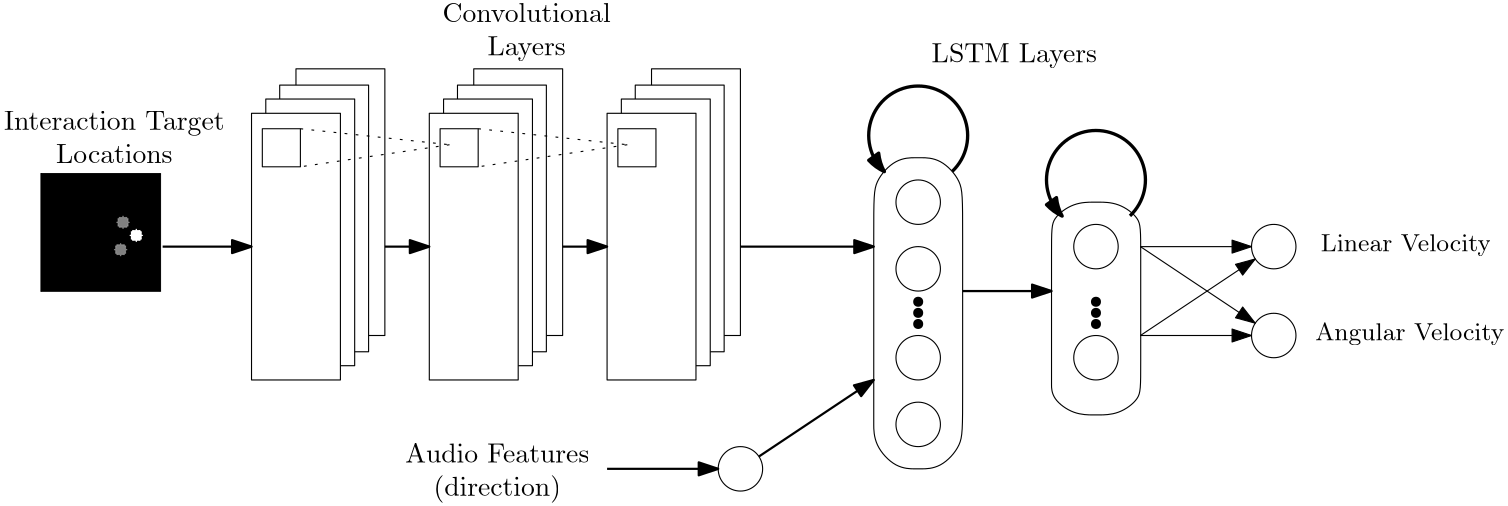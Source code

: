 <?xml version="1.0"?>
<!DOCTYPE ipe SYSTEM "ipe.dtd">
<ipe version="70005" creator="Ipe 7.1.4">
<info created="D:20160920112745" modified="D:20161123180038"/>
<bitmap id="1" width="100" height="100" length="90" ColorSpace="DeviceGray" Filter="FlateDecode" BitsPerComponent="8" encoding="base64">
eNrt1jEOwCAMBEGe7p87BVXaSD4RNPOBLdAJrwUAAADf1HhgCyRGI5c0qpIR73HEPiI7f+vx
wBZIjEYuaXQnI97jiH1Edu7y8dO6fFw+v7l8AACAEQ97VaGw
</bitmap>
<ipestyle name="basic">
<symbol name="arrow/arc(spx)">
<path stroke="sym-stroke" fill="sym-stroke" pen="sym-pen">
0 0 m
-1 0.333 l
-1 -0.333 l
h
</path>
</symbol>
<symbol name="arrow/farc(spx)">
<path stroke="sym-stroke" fill="white" pen="sym-pen">
0 0 m
-1 0.333 l
-1 -0.333 l
h
</path>
</symbol>
<symbol name="mark/circle(sx)" transformations="translations">
<path fill="sym-stroke">
0.6 0 0 0.6 0 0 e
0.4 0 0 0.4 0 0 e
</path>
</symbol>
<symbol name="mark/disk(sx)" transformations="translations">
<path fill="sym-stroke">
0.6 0 0 0.6 0 0 e
</path>
</symbol>
<symbol name="mark/fdisk(sfx)" transformations="translations">
<group>
<path fill="sym-fill">
0.5 0 0 0.5 0 0 e
</path>
<path fill="sym-stroke" fillrule="eofill">
0.6 0 0 0.6 0 0 e
0.4 0 0 0.4 0 0 e
</path>
</group>
</symbol>
<symbol name="mark/box(sx)" transformations="translations">
<path fill="sym-stroke" fillrule="eofill">
-0.6 -0.6 m
0.6 -0.6 l
0.6 0.6 l
-0.6 0.6 l
h
-0.4 -0.4 m
0.4 -0.4 l
0.4 0.4 l
-0.4 0.4 l
h
</path>
</symbol>
<symbol name="mark/square(sx)" transformations="translations">
<path fill="sym-stroke">
-0.6 -0.6 m
0.6 -0.6 l
0.6 0.6 l
-0.6 0.6 l
h
</path>
</symbol>
<symbol name="mark/fsquare(sfx)" transformations="translations">
<group>
<path fill="sym-fill">
-0.5 -0.5 m
0.5 -0.5 l
0.5 0.5 l
-0.5 0.5 l
h
</path>
<path fill="sym-stroke" fillrule="eofill">
-0.6 -0.6 m
0.6 -0.6 l
0.6 0.6 l
-0.6 0.6 l
h
-0.4 -0.4 m
0.4 -0.4 l
0.4 0.4 l
-0.4 0.4 l
h
</path>
</group>
</symbol>
<symbol name="mark/cross(sx)" transformations="translations">
<group>
<path fill="sym-stroke">
-0.43 -0.57 m
0.57 0.43 l
0.43 0.57 l
-0.57 -0.43 l
h
</path>
<path fill="sym-stroke">
-0.43 0.57 m
0.57 -0.43 l
0.43 -0.57 l
-0.57 0.43 l
h
</path>
</group>
</symbol>
<symbol name="arrow/fnormal(spx)">
<path stroke="sym-stroke" fill="white" pen="sym-pen">
0 0 m
-1 0.333 l
-1 -0.333 l
h
</path>
</symbol>
<symbol name="arrow/pointed(spx)">
<path stroke="sym-stroke" fill="sym-stroke" pen="sym-pen">
0 0 m
-1 0.333 l
-0.8 0 l
-1 -0.333 l
h
</path>
</symbol>
<symbol name="arrow/fpointed(spx)">
<path stroke="sym-stroke" fill="white" pen="sym-pen">
0 0 m
-1 0.333 l
-0.8 0 l
-1 -0.333 l
h
</path>
</symbol>
<symbol name="arrow/linear(spx)">
<path stroke="sym-stroke" pen="sym-pen">
-1 0.333 m
0 0 l
-1 -0.333 l
</path>
</symbol>
<symbol name="arrow/fdouble(spx)">
<path stroke="sym-stroke" fill="white" pen="sym-pen">
0 0 m
-1 0.333 l
-1 -0.333 l
h
-1 0 m
-2 0.333 l
-2 -0.333 l
h
</path>
</symbol>
<symbol name="arrow/double(spx)">
<path stroke="sym-stroke" fill="sym-stroke" pen="sym-pen">
0 0 m
-1 0.333 l
-1 -0.333 l
h
-1 0 m
-2 0.333 l
-2 -0.333 l
h
</path>
</symbol>
<pen name="heavier" value="0.8"/>
<pen name="fat" value="1.2"/>
<pen name="ultrafat" value="2"/>
<symbolsize name="large" value="5"/>
<symbolsize name="small" value="2"/>
<symbolsize name="tiny" value="1.1"/>
<arrowsize name="large" value="10"/>
<arrowsize name="small" value="5"/>
<arrowsize name="tiny" value="3"/>
<color name="red" value="1 0 0"/>
<color name="green" value="0 1 0"/>
<color name="blue" value="0 0 1"/>
<color name="yellow" value="1 1 0"/>
<color name="orange" value="1 0.647 0"/>
<color name="gold" value="1 0.843 0"/>
<color name="purple" value="0.627 0.125 0.941"/>
<color name="gray" value="0.745"/>
<color name="brown" value="0.647 0.165 0.165"/>
<color name="navy" value="0 0 0.502"/>
<color name="pink" value="1 0.753 0.796"/>
<color name="seagreen" value="0.18 0.545 0.341"/>
<color name="turquoise" value="0.251 0.878 0.816"/>
<color name="violet" value="0.933 0.51 0.933"/>
<color name="darkblue" value="0 0 0.545"/>
<color name="darkcyan" value="0 0.545 0.545"/>
<color name="darkgray" value="0.663"/>
<color name="darkgreen" value="0 0.392 0"/>
<color name="darkmagenta" value="0.545 0 0.545"/>
<color name="darkorange" value="1 0.549 0"/>
<color name="darkred" value="0.545 0 0"/>
<color name="lightblue" value="0.678 0.847 0.902"/>
<color name="lightcyan" value="0.878 1 1"/>
<color name="lightgray" value="0.827"/>
<color name="lightgreen" value="0.565 0.933 0.565"/>
<color name="lightyellow" value="1 1 0.878"/>
<dashstyle name="dashed" value="[4] 0"/>
<dashstyle name="dotted" value="[1 3] 0"/>
<dashstyle name="dash dotted" value="[4 2 1 2] 0"/>
<dashstyle name="dash dot dotted" value="[4 2 1 2 1 2] 0"/>
<textsize name="large" value="\large"/>
<textsize name="Large" value="\Large"/>
<textsize name="LARGE" value="\LARGE"/>
<textsize name="huge" value="\huge"/>
<textsize name="Huge" value="\Huge"/>
<textsize name="small" value="\small"/>
<textsize name="footnote" value="\footnotesize"/>
<textsize name="tiny" value="\tiny"/>
<textstyle name="center" begin="\begin{center}" end="\end{center}"/>
<textstyle name="itemize" begin="\begin{itemize}" end="\end{itemize}"/>
<textstyle name="item" begin="\begin{itemize}\item{}" end="\end{itemize}"/>
<gridsize name="4 pts" value="4"/>
<gridsize name="8 pts (~3 mm)" value="8"/>
<gridsize name="16 pts (~6 mm)" value="16"/>
<gridsize name="32 pts (~12 mm)" value="32"/>
<gridsize name="10 pts (~3.5 mm)" value="10"/>
<gridsize name="20 pts (~7 mm)" value="20"/>
<gridsize name="14 pts (~5 mm)" value="14"/>
<gridsize name="28 pts (~10 mm)" value="28"/>
<gridsize name="56 pts (~20 mm)" value="56"/>
<anglesize name="90 deg" value="90"/>
<anglesize name="60 deg" value="60"/>
<anglesize name="45 deg" value="45"/>
<anglesize name="30 deg" value="30"/>
<anglesize name="22.5 deg" value="22.5"/>
<tiling name="falling" angle="-60" step="4" width="1"/>
<tiling name="rising" angle="30" step="4" width="1"/>
</ipestyle>
<page>
<layer name="alpha"/>
<view layers="alpha" active="alpha"/>
<image layer="alpha" matrix="0.578921 0 0 0.570443 -130.518 436.95" rect="260.005 383.505 334.995 458.495" bitmap="1"/>
<path matrix="0.5 0 0 0.6 24 284.8" stroke="black" fill="white">
176 752 m
176 592 l
240 592 l
240 752 l
h
</path>
<path matrix="0.5 0 0 0.6 18.1431 278.943" stroke="black" fill="1">
176 752 m
176 592 l
240 592 l
240 752 l
h
</path>
<path matrix="0.5 0 0 0.6 13.1347 273.935" stroke="black" fill="1">
176 752 m
176 592 l
240 592 l
240 752 l
h
</path>
<path matrix="0.5 0 0 0.6 16 278.4" stroke="black" fill="white">
160 736 m
160 576 l
224 576 l
224 736 l
h
</path>
<path matrix="0.5 0 0 0.6 88 284.8" stroke="black" fill="white">
176 752 m
176 592 l
240 592 l
240 752 l
h
</path>
<path matrix="0.5 0 0 0.6 82.1431 278.943" stroke="black" fill="1">
176 752 m
176 592 l
240 592 l
240 752 l
h
</path>
<path matrix="0.5 0 0 0.6 77.1347 273.935" stroke="black" fill="1">
176 752 m
176 592 l
240 592 l
240 752 l
h
</path>
<path matrix="0.5 0 0 0.6 80 278.4" stroke="black" fill="white">
160 736 m
160 576 l
224 576 l
224 736 l
h
</path>
<path matrix="0.5 0 0 0.6 152 284.8" stroke="black" fill="white">
176 752 m
176 592 l
240 592 l
240 752 l
h
</path>
<path matrix="0.5 0 0 0.6 146.143 278.943" stroke="black" fill="1">
176 752 m
176 592 l
240 592 l
240 752 l
h
</path>
<path matrix="0.5 0 0 0.6 141.135 273.935" stroke="black" fill="1">
176 752 m
176 592 l
240 592 l
240 752 l
h
</path>
<path matrix="0.5 0 0 0.6 144 278.4" stroke="black" fill="white">
160 736 m
160 576 l
224 576 l
224 736 l
h
</path>
<path stroke="black">
99.8867 714.441 m
99.8867 700.734 l
113.594 700.734 l
113.594 714.441 l
h
</path>
<path matrix="0.5 0 0 0.5 168 312" stroke="black">
16 0 0 16 336 704 e
</path>
<path matrix="0.5 0 0 0.5 168 304" stroke="black">
16 0 0 16 336 656 e
</path>
<path matrix="0.5 0 0 0.5 168 304" stroke="black">
16 0 0 16 336 608 e
</path>
<path matrix="0.5 0 0 0.5 168 312" stroke="black">
16 0 0 16 336 752 e
</path>
<path matrix="0.5 0 0 0.538462 168 281.846" stroke="black">
304 752
304 768
320 784
336 784
336 784
352 784
368 768
368 752
368 608
368 592
352 576
336 576
336 576
320 576
304 592
304 608
304 608 u
</path>
<use matrix="0.5 0 0 0.25 128 472.147" name="mark/disk(sx)" pos="416 720" size="normal" stroke="black"/>
<use matrix="0.5 0 0 0.25 128 472.147" name="mark/disk(sx)" pos="416 704" size="normal" stroke="black"/>
<use matrix="0.5 0 0 0.25 128 472.147" name="mark/disk(sx)" pos="416 688" size="normal" stroke="black"/>
<path matrix="0.5 0 0 0.5 232 304" stroke="black">
16 0 0 16 336 656 e
</path>
<path matrix="0.5 0 0 0.5 232 296" stroke="black">
16 0 0 16 336 752 e
</path>
<use matrix="0.5 0 0 0.25 192 472.147" name="mark/disk(sx)" pos="416 720" size="normal" stroke="black"/>
<use matrix="0.5 0 0 0.25 192 472.147" name="mark/disk(sx)" pos="416 704" size="normal" stroke="black"/>
<use matrix="0.5 0 0 0.25 192 472.147" name="mark/disk(sx)" pos="416 688" size="normal" stroke="black"/>
<path stroke="black" pen="fat" arrow="arc/normal">
348.239 699.061 m
17.8098 0 0 17.8098 336 712 323.827 699 a
</path>
<path matrix="1 0 0 1 64 -16" stroke="black" pen="fat" arrow="arc/normal">
348.239 699.061 m
17.8098 0 0 17.8098 336 712 323.827 699 a
</path>
<path matrix="0.5 0 0 0.5 296 296" stroke="black">
16 0 0 16 336 752 e
</path>
<path matrix="0.5 0 0 0.5 296 264" stroke="black">
16 0 0 16 336 752 e
</path>
<path matrix="0.5 0 0 0.5 104 216" stroke="black">
16 0 0 16 336 752 e
</path>
<path matrix="1 0 0 1 64 0" stroke="black">
99.8867 714.441 m
99.8867 700.734 l
113.594 700.734 l
113.594 714.441 l
h
</path>
<path matrix="1 0 0 1 128 0" stroke="black">
99.8867 714.441 m
99.8867 700.734 l
113.594 700.734 l
113.594 714.441 l
h
</path>
<path stroke="black" dash="dotted">
113.594 714.441 m
167.287 708.683 l
</path>
<path stroke="black" dash="dotted">
167.287 708.683 m
113.594 700.734 l
</path>
<path matrix="1 0 0 1 64 0" stroke="black" dash="dotted">
113.594 714.441 m
167.287 708.683 l
</path>
<path matrix="1 0 0 1 64 0" stroke="black" dash="dotted">
167.287 708.683 m
113.594 700.734 l
</path>
<path stroke="black" pen="heavier" arrow="normal/normal">
64 672 m
96 672 l
</path>
<path stroke="black" pen="heavier" arrow="normal/normal">
144 672 m
160 672 l
</path>
<path stroke="black" pen="heavier" arrow="normal/normal">
208 672 m
224 672 l
</path>
<path matrix="0.501665 0 0 0.368194 231.494 399.336" stroke="black">
304 752
304 768
320 784
336 784
336 784
352 784
368 768
368 752
368 608
368 592
352 576
336 576
336 576
320 576
304 592
304 608
304 608 u
</path>
<path stroke="black" pen="heavier" arrow="normal/normal">
224 592 m
264 592 l
</path>
<path stroke="black" pen="heavier" arrow="normal/normal">
278.656 596.438 m
320 624 l
</path>
<path stroke="black" pen="heavier" arrow="normal/normal">
272 672 m
320 672 l
</path>
<path stroke="black" pen="heavier" arrow="normal/normal">
352 656 m
384 656 l
</path>
<path stroke="black" arrow="normal/normal">
416 672 m
456 672 l
</path>
<path stroke="black" arrow="normal/normal">
416 672 m
457.344 644.438 l
</path>
<path stroke="black" arrow="normal/normal">
416 640 m
457.344 667.562 l
</path>
<path stroke="black" arrow="normal/normal">
416 640 m
456 640 l
</path>
<text matrix="1.22665 0 0 1.03297 -17.3807 -32.7709" transformations="translations" pos="19.4285 729.568" stroke="black" type="minipage" width="80.296" valign="top" style="center">Interaction Target Locations</text>
<text matrix="1.22665 0 0 1.03297 131.045 6.16064" transformations="translations" pos="19.4285 729.568" stroke="black" type="minipage" width="80.296" valign="top" style="center">Convolutional Layers</text>
<text matrix="1.22665 0 0 1.03297 306.642 -8.43863" transformations="translations" pos="19.4285 729.568" stroke="black" type="minipage" width="80.296" valign="top" style="center">LSTM Layers</text>
<text matrix="1 0 0 1 -4.46089 -2.02768" transformations="translations" pos="485.389 672.387" stroke="black" type="label" valign="baseline" size="small">Linear Velocity</text>
<text matrix="1 0 0 1 -6.48885 -34.0651" transformations="translations" pos="485.389 672.387" stroke="black" type="label" valign="baseline" size="small">Angular Velocity</text>
<text matrix="1.22665 0 0 1.03297 120.501 -152.404" transformations="translations" pos="19.4285 729.568" stroke="black" type="minipage" width="80.296" valign="top" style="center">Audio Features
(direction)</text>
</page>
</ipe>
